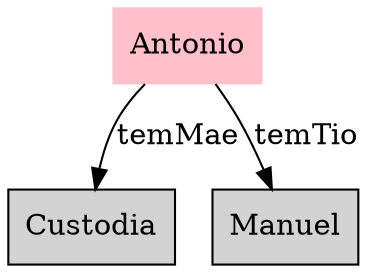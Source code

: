 digraph Family
{
    node [shape=box,style=filled];
    Antonio [color=pink];
    Antonio -> Custodia [label="temMae"];
    Antonio -> Manuel [label="temTio"];
}